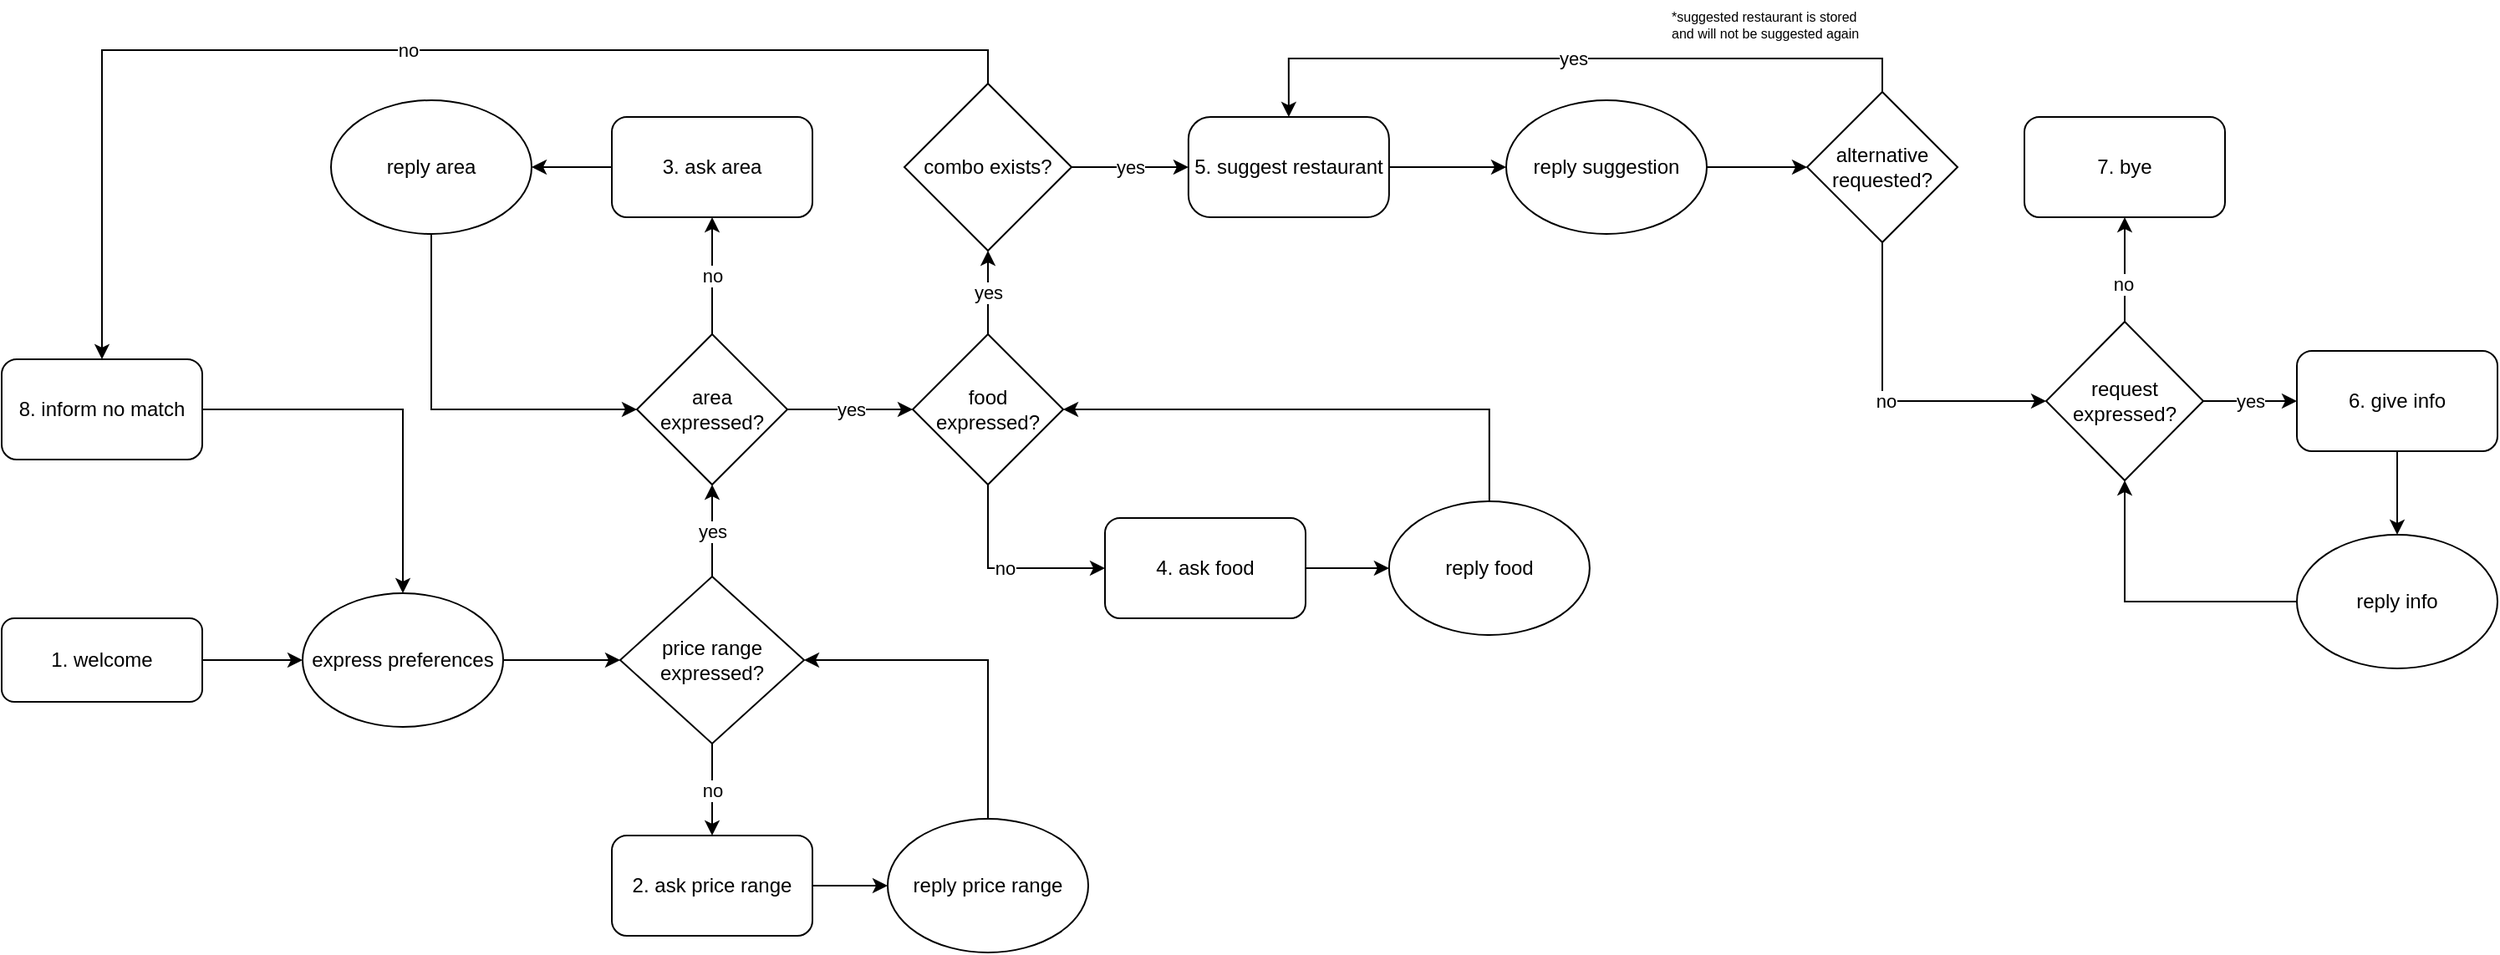 <mxfile version="21.8.2" type="device">
  <diagram name="Page-1" id="mwG1_WEmA-LWEz-mJTqM">
    <mxGraphModel dx="1811" dy="1828" grid="1" gridSize="10" guides="1" tooltips="1" connect="1" arrows="1" fold="1" page="1" pageScale="1" pageWidth="827" pageHeight="1169" background="none" math="0" shadow="0">
      <root>
        <mxCell id="0" />
        <mxCell id="1" parent="0" />
        <mxCell id="DBz7wvsfLK3ODWhH7ytt-8" style="edgeStyle=orthogonalEdgeStyle;rounded=0;orthogonalLoop=1;jettySize=auto;html=1;exitX=1;exitY=0.5;exitDx=0;exitDy=0;entryX=0;entryY=0.5;entryDx=0;entryDy=0;" parent="1" source="DBz7wvsfLK3ODWhH7ytt-1" target="DBz7wvsfLK3ODWhH7ytt-2" edge="1">
          <mxGeometry relative="1" as="geometry" />
        </mxCell>
        <mxCell id="DBz7wvsfLK3ODWhH7ytt-1" value="1. welcome" style="rounded=1;whiteSpace=wrap;html=1;" parent="1" vertex="1">
          <mxGeometry x="-700" y="-660" width="120" height="50" as="geometry" />
        </mxCell>
        <mxCell id="DBz7wvsfLK3ODWhH7ytt-9" style="edgeStyle=orthogonalEdgeStyle;rounded=0;orthogonalLoop=1;jettySize=auto;html=1;exitX=1;exitY=0.5;exitDx=0;exitDy=0;entryX=0;entryY=0.5;entryDx=0;entryDy=0;" parent="1" source="DBz7wvsfLK3ODWhH7ytt-2" target="DBz7wvsfLK3ODWhH7ytt-4" edge="1">
          <mxGeometry relative="1" as="geometry" />
        </mxCell>
        <mxCell id="DBz7wvsfLK3ODWhH7ytt-2" value="express preferences" style="ellipse;whiteSpace=wrap;html=1;" parent="1" vertex="1">
          <mxGeometry x="-520" y="-675" width="120" height="80" as="geometry" />
        </mxCell>
        <mxCell id="DBz7wvsfLK3ODWhH7ytt-30" style="edgeStyle=orthogonalEdgeStyle;rounded=0;orthogonalLoop=1;jettySize=auto;html=1;exitX=1;exitY=0.5;exitDx=0;exitDy=0;entryX=0.5;entryY=0;entryDx=0;entryDy=0;" parent="1" source="DBz7wvsfLK3ODWhH7ytt-3" target="DBz7wvsfLK3ODWhH7ytt-2" edge="1">
          <mxGeometry relative="1" as="geometry" />
        </mxCell>
        <mxCell id="DBz7wvsfLK3ODWhH7ytt-3" value="8. inform no match" style="rounded=1;whiteSpace=wrap;html=1;" parent="1" vertex="1">
          <mxGeometry x="-700" y="-815" width="120" height="60" as="geometry" />
        </mxCell>
        <mxCell id="DBz7wvsfLK3ODWhH7ytt-10" value="no" style="edgeStyle=orthogonalEdgeStyle;rounded=0;orthogonalLoop=1;jettySize=auto;html=1;exitX=0.5;exitY=1;exitDx=0;exitDy=0;entryX=0.5;entryY=0;entryDx=0;entryDy=0;" parent="1" source="DBz7wvsfLK3ODWhH7ytt-4" target="DBz7wvsfLK3ODWhH7ytt-5" edge="1">
          <mxGeometry relative="1" as="geometry" />
        </mxCell>
        <mxCell id="DBz7wvsfLK3ODWhH7ytt-14" value="yes" style="edgeStyle=orthogonalEdgeStyle;rounded=0;orthogonalLoop=1;jettySize=auto;html=1;exitX=0.5;exitY=0;exitDx=0;exitDy=0;entryX=0.5;entryY=1;entryDx=0;entryDy=0;" parent="1" source="DBz7wvsfLK3ODWhH7ytt-4" target="DBz7wvsfLK3ODWhH7ytt-13" edge="1">
          <mxGeometry relative="1" as="geometry" />
        </mxCell>
        <mxCell id="DBz7wvsfLK3ODWhH7ytt-4" value="price range expressed?" style="rhombus;whiteSpace=wrap;html=1;" parent="1" vertex="1">
          <mxGeometry x="-330" y="-685" width="110" height="100" as="geometry" />
        </mxCell>
        <mxCell id="DBz7wvsfLK3ODWhH7ytt-11" style="edgeStyle=orthogonalEdgeStyle;rounded=0;orthogonalLoop=1;jettySize=auto;html=1;exitX=1;exitY=0.5;exitDx=0;exitDy=0;entryX=0;entryY=0.5;entryDx=0;entryDy=0;" parent="1" source="DBz7wvsfLK3ODWhH7ytt-5" target="DBz7wvsfLK3ODWhH7ytt-6" edge="1">
          <mxGeometry relative="1" as="geometry" />
        </mxCell>
        <mxCell id="DBz7wvsfLK3ODWhH7ytt-5" value="2. ask price range" style="rounded=1;whiteSpace=wrap;html=1;" parent="1" vertex="1">
          <mxGeometry x="-335.0" y="-530" width="120" height="60" as="geometry" />
        </mxCell>
        <mxCell id="DBz7wvsfLK3ODWhH7ytt-12" style="edgeStyle=orthogonalEdgeStyle;rounded=0;orthogonalLoop=1;jettySize=auto;html=1;exitX=0.5;exitY=0;exitDx=0;exitDy=0;entryX=1;entryY=0.5;entryDx=0;entryDy=0;" parent="1" source="DBz7wvsfLK3ODWhH7ytt-6" target="DBz7wvsfLK3ODWhH7ytt-4" edge="1">
          <mxGeometry relative="1" as="geometry" />
        </mxCell>
        <mxCell id="DBz7wvsfLK3ODWhH7ytt-6" value="reply price range" style="ellipse;whiteSpace=wrap;html=1;" parent="1" vertex="1">
          <mxGeometry x="-170" y="-540" width="120" height="80" as="geometry" />
        </mxCell>
        <mxCell id="DBz7wvsfLK3ODWhH7ytt-16" value="no" style="edgeStyle=orthogonalEdgeStyle;rounded=0;orthogonalLoop=1;jettySize=auto;html=1;exitX=0.5;exitY=0;exitDx=0;exitDy=0;entryX=0.5;entryY=1;entryDx=0;entryDy=0;" parent="1" source="DBz7wvsfLK3ODWhH7ytt-13" target="DBz7wvsfLK3ODWhH7ytt-15" edge="1">
          <mxGeometry relative="1" as="geometry" />
        </mxCell>
        <mxCell id="DBz7wvsfLK3ODWhH7ytt-21" value="yes" style="edgeStyle=orthogonalEdgeStyle;rounded=0;orthogonalLoop=1;jettySize=auto;html=1;exitX=1;exitY=0.5;exitDx=0;exitDy=0;entryX=0;entryY=0.5;entryDx=0;entryDy=0;" parent="1" source="DBz7wvsfLK3ODWhH7ytt-13" target="DBz7wvsfLK3ODWhH7ytt-20" edge="1">
          <mxGeometry relative="1" as="geometry" />
        </mxCell>
        <mxCell id="DBz7wvsfLK3ODWhH7ytt-13" value="area expressed?" style="rhombus;whiteSpace=wrap;html=1;" parent="1" vertex="1">
          <mxGeometry x="-320" y="-830" width="90" height="90" as="geometry" />
        </mxCell>
        <mxCell id="DBz7wvsfLK3ODWhH7ytt-18" style="edgeStyle=orthogonalEdgeStyle;rounded=0;orthogonalLoop=1;jettySize=auto;html=1;exitX=0;exitY=0.5;exitDx=0;exitDy=0;entryX=1;entryY=0.5;entryDx=0;entryDy=0;" parent="1" source="DBz7wvsfLK3ODWhH7ytt-15" target="DBz7wvsfLK3ODWhH7ytt-17" edge="1">
          <mxGeometry relative="1" as="geometry" />
        </mxCell>
        <mxCell id="DBz7wvsfLK3ODWhH7ytt-15" value="3. ask area" style="rounded=1;whiteSpace=wrap;html=1;" parent="1" vertex="1">
          <mxGeometry x="-335" y="-960" width="120" height="60" as="geometry" />
        </mxCell>
        <mxCell id="DBz7wvsfLK3ODWhH7ytt-19" style="edgeStyle=orthogonalEdgeStyle;rounded=0;orthogonalLoop=1;jettySize=auto;html=1;exitX=0.5;exitY=1;exitDx=0;exitDy=0;entryX=0;entryY=0.5;entryDx=0;entryDy=0;" parent="1" source="DBz7wvsfLK3ODWhH7ytt-17" target="DBz7wvsfLK3ODWhH7ytt-13" edge="1">
          <mxGeometry relative="1" as="geometry" />
        </mxCell>
        <mxCell id="DBz7wvsfLK3ODWhH7ytt-17" value="reply area" style="ellipse;whiteSpace=wrap;html=1;" parent="1" vertex="1">
          <mxGeometry x="-503" y="-970" width="120" height="80" as="geometry" />
        </mxCell>
        <mxCell id="DBz7wvsfLK3ODWhH7ytt-23" value="no" style="edgeStyle=orthogonalEdgeStyle;rounded=0;orthogonalLoop=1;jettySize=auto;html=1;exitX=0.5;exitY=1;exitDx=0;exitDy=0;entryX=0;entryY=0.5;entryDx=0;entryDy=0;" parent="1" source="DBz7wvsfLK3ODWhH7ytt-20" target="DBz7wvsfLK3ODWhH7ytt-22" edge="1">
          <mxGeometry relative="1" as="geometry" />
        </mxCell>
        <mxCell id="DBz7wvsfLK3ODWhH7ytt-28" value="yes" style="edgeStyle=orthogonalEdgeStyle;rounded=0;orthogonalLoop=1;jettySize=auto;html=1;exitX=0.5;exitY=0;exitDx=0;exitDy=0;entryX=0.5;entryY=1;entryDx=0;entryDy=0;" parent="1" source="DBz7wvsfLK3ODWhH7ytt-20" target="DBz7wvsfLK3ODWhH7ytt-26" edge="1">
          <mxGeometry relative="1" as="geometry" />
        </mxCell>
        <mxCell id="DBz7wvsfLK3ODWhH7ytt-20" value="food expressed?" style="rhombus;whiteSpace=wrap;html=1;" parent="1" vertex="1">
          <mxGeometry x="-155" y="-830" width="90" height="90" as="geometry" />
        </mxCell>
        <mxCell id="DBz7wvsfLK3ODWhH7ytt-25" style="edgeStyle=orthogonalEdgeStyle;rounded=0;orthogonalLoop=1;jettySize=auto;html=1;exitX=1;exitY=0.5;exitDx=0;exitDy=0;entryX=0;entryY=0.5;entryDx=0;entryDy=0;" parent="1" source="DBz7wvsfLK3ODWhH7ytt-22" target="DBz7wvsfLK3ODWhH7ytt-24" edge="1">
          <mxGeometry relative="1" as="geometry" />
        </mxCell>
        <mxCell id="DBz7wvsfLK3ODWhH7ytt-22" value="4. ask food" style="rounded=1;whiteSpace=wrap;html=1;" parent="1" vertex="1">
          <mxGeometry x="-40" y="-720" width="120" height="60" as="geometry" />
        </mxCell>
        <mxCell id="DBz7wvsfLK3ODWhH7ytt-27" style="edgeStyle=orthogonalEdgeStyle;rounded=0;orthogonalLoop=1;jettySize=auto;html=1;exitX=0.5;exitY=0;exitDx=0;exitDy=0;entryX=1;entryY=0.5;entryDx=0;entryDy=0;" parent="1" source="DBz7wvsfLK3ODWhH7ytt-24" target="DBz7wvsfLK3ODWhH7ytt-20" edge="1">
          <mxGeometry relative="1" as="geometry" />
        </mxCell>
        <mxCell id="DBz7wvsfLK3ODWhH7ytt-24" value="reply food" style="ellipse;whiteSpace=wrap;html=1;" parent="1" vertex="1">
          <mxGeometry x="129.93" y="-730" width="120" height="80" as="geometry" />
        </mxCell>
        <mxCell id="DBz7wvsfLK3ODWhH7ytt-29" value="no" style="edgeStyle=orthogonalEdgeStyle;rounded=0;orthogonalLoop=1;jettySize=auto;html=1;exitX=0.5;exitY=0;exitDx=0;exitDy=0;entryX=0.5;entryY=0;entryDx=0;entryDy=0;" parent="1" source="DBz7wvsfLK3ODWhH7ytt-26" target="DBz7wvsfLK3ODWhH7ytt-3" edge="1">
          <mxGeometry relative="1" as="geometry" />
        </mxCell>
        <mxCell id="DBz7wvsfLK3ODWhH7ytt-32" value="yes" style="edgeStyle=orthogonalEdgeStyle;rounded=0;orthogonalLoop=1;jettySize=auto;html=1;exitX=1;exitY=0.5;exitDx=0;exitDy=0;" parent="1" source="DBz7wvsfLK3ODWhH7ytt-26" target="DBz7wvsfLK3ODWhH7ytt-31" edge="1">
          <mxGeometry relative="1" as="geometry" />
        </mxCell>
        <mxCell id="DBz7wvsfLK3ODWhH7ytt-26" value="combo exists?" style="rhombus;whiteSpace=wrap;html=1;" parent="1" vertex="1">
          <mxGeometry x="-160" y="-980" width="100" height="100" as="geometry" />
        </mxCell>
        <mxCell id="DBz7wvsfLK3ODWhH7ytt-34" style="edgeStyle=orthogonalEdgeStyle;rounded=0;orthogonalLoop=1;jettySize=auto;html=1;exitX=1;exitY=0.5;exitDx=0;exitDy=0;entryX=0;entryY=0.5;entryDx=0;entryDy=0;" parent="1" source="DBz7wvsfLK3ODWhH7ytt-31" target="DBz7wvsfLK3ODWhH7ytt-33" edge="1">
          <mxGeometry relative="1" as="geometry" />
        </mxCell>
        <mxCell id="DBz7wvsfLK3ODWhH7ytt-31" value="5. suggest restaurant" style="rounded=1;whiteSpace=wrap;html=1;arcSize=22;" parent="1" vertex="1">
          <mxGeometry x="9.93" y="-960" width="120" height="60" as="geometry" />
        </mxCell>
        <mxCell id="y21oi-NkkWKqgi1vyo2l-1" style="edgeStyle=orthogonalEdgeStyle;rounded=0;orthogonalLoop=1;jettySize=auto;html=1;exitX=1;exitY=0.5;exitDx=0;exitDy=0;entryX=0;entryY=0.5;entryDx=0;entryDy=0;" parent="1" source="DBz7wvsfLK3ODWhH7ytt-33" target="DBz7wvsfLK3ODWhH7ytt-35" edge="1">
          <mxGeometry relative="1" as="geometry" />
        </mxCell>
        <mxCell id="DBz7wvsfLK3ODWhH7ytt-33" value="reply suggestion" style="ellipse;whiteSpace=wrap;html=1;" parent="1" vertex="1">
          <mxGeometry x="200" y="-970" width="120" height="80" as="geometry" />
        </mxCell>
        <mxCell id="DBz7wvsfLK3ODWhH7ytt-36" value="yes" style="edgeStyle=orthogonalEdgeStyle;rounded=0;orthogonalLoop=1;jettySize=auto;html=1;exitX=0.5;exitY=0;exitDx=0;exitDy=0;entryX=0.5;entryY=0;entryDx=0;entryDy=0;" parent="1" source="DBz7wvsfLK3ODWhH7ytt-35" target="DBz7wvsfLK3ODWhH7ytt-31" edge="1">
          <mxGeometry relative="1" as="geometry" />
        </mxCell>
        <mxCell id="DBz7wvsfLK3ODWhH7ytt-52" value="no" style="edgeStyle=orthogonalEdgeStyle;rounded=0;orthogonalLoop=1;jettySize=auto;html=1;exitX=0.5;exitY=1;exitDx=0;exitDy=0;entryX=0;entryY=0.5;entryDx=0;entryDy=0;" parent="1" source="DBz7wvsfLK3ODWhH7ytt-35" target="DBz7wvsfLK3ODWhH7ytt-43" edge="1">
          <mxGeometry relative="1" as="geometry" />
        </mxCell>
        <mxCell id="DBz7wvsfLK3ODWhH7ytt-35" value="alternative requested?" style="rhombus;whiteSpace=wrap;html=1;" parent="1" vertex="1">
          <mxGeometry x="380" y="-975" width="90" height="90" as="geometry" />
        </mxCell>
        <mxCell id="DBz7wvsfLK3ODWhH7ytt-37" value="*suggested restaurant is stored and will not be suggested again" style="text;html=1;strokeColor=none;fillColor=none;align=left;verticalAlign=middle;whiteSpace=wrap;rounded=0;fontSize=8;" parent="1" vertex="1">
          <mxGeometry x="297" y="-1030" width="126" height="30" as="geometry" />
        </mxCell>
        <mxCell id="DBz7wvsfLK3ODWhH7ytt-46" style="edgeStyle=orthogonalEdgeStyle;rounded=0;orthogonalLoop=1;jettySize=auto;html=1;exitX=0.5;exitY=1;exitDx=0;exitDy=0;entryX=0.5;entryY=0;entryDx=0;entryDy=0;" parent="1" source="DBz7wvsfLK3ODWhH7ytt-40" target="DBz7wvsfLK3ODWhH7ytt-42" edge="1">
          <mxGeometry relative="1" as="geometry" />
        </mxCell>
        <mxCell id="DBz7wvsfLK3ODWhH7ytt-40" value="6. give info" style="rounded=1;whiteSpace=wrap;html=1;" parent="1" vertex="1">
          <mxGeometry x="673" y="-820" width="120" height="60" as="geometry" />
        </mxCell>
        <mxCell id="DBz7wvsfLK3ODWhH7ytt-47" style="edgeStyle=orthogonalEdgeStyle;rounded=0;orthogonalLoop=1;jettySize=auto;html=1;exitX=0;exitY=0.5;exitDx=0;exitDy=0;entryX=0.5;entryY=1;entryDx=0;entryDy=0;" parent="1" source="DBz7wvsfLK3ODWhH7ytt-42" target="DBz7wvsfLK3ODWhH7ytt-43" edge="1">
          <mxGeometry relative="1" as="geometry" />
        </mxCell>
        <mxCell id="DBz7wvsfLK3ODWhH7ytt-42" value="reply info" style="ellipse;whiteSpace=wrap;html=1;" parent="1" vertex="1">
          <mxGeometry x="673" y="-710" width="120" height="80" as="geometry" />
        </mxCell>
        <mxCell id="DBz7wvsfLK3ODWhH7ytt-45" value="yes" style="edgeStyle=orthogonalEdgeStyle;rounded=0;orthogonalLoop=1;jettySize=auto;html=1;exitX=1;exitY=0.5;exitDx=0;exitDy=0;entryX=0;entryY=0.5;entryDx=0;entryDy=0;" parent="1" source="DBz7wvsfLK3ODWhH7ytt-43" target="DBz7wvsfLK3ODWhH7ytt-40" edge="1">
          <mxGeometry relative="1" as="geometry" />
        </mxCell>
        <mxCell id="DBz7wvsfLK3ODWhH7ytt-50" style="edgeStyle=orthogonalEdgeStyle;rounded=0;orthogonalLoop=1;jettySize=auto;html=1;exitX=0.5;exitY=0;exitDx=0;exitDy=0;entryX=0.5;entryY=1;entryDx=0;entryDy=0;" parent="1" source="DBz7wvsfLK3ODWhH7ytt-43" target="DBz7wvsfLK3ODWhH7ytt-49" edge="1">
          <mxGeometry relative="1" as="geometry" />
        </mxCell>
        <mxCell id="DBz7wvsfLK3ODWhH7ytt-51" value="no" style="edgeLabel;html=1;align=center;verticalAlign=middle;resizable=0;points=[];" parent="DBz7wvsfLK3ODWhH7ytt-50" vertex="1" connectable="0">
          <mxGeometry x="-0.27" y="1" relative="1" as="geometry">
            <mxPoint as="offset" />
          </mxGeometry>
        </mxCell>
        <mxCell id="DBz7wvsfLK3ODWhH7ytt-43" value="request expressed?" style="rhombus;whiteSpace=wrap;html=1;" parent="1" vertex="1">
          <mxGeometry x="523" y="-837.5" width="94" height="95" as="geometry" />
        </mxCell>
        <mxCell id="DBz7wvsfLK3ODWhH7ytt-49" value="7. bye" style="rounded=1;whiteSpace=wrap;html=1;" parent="1" vertex="1">
          <mxGeometry x="510" y="-960" width="120" height="60" as="geometry" />
        </mxCell>
      </root>
    </mxGraphModel>
  </diagram>
</mxfile>
